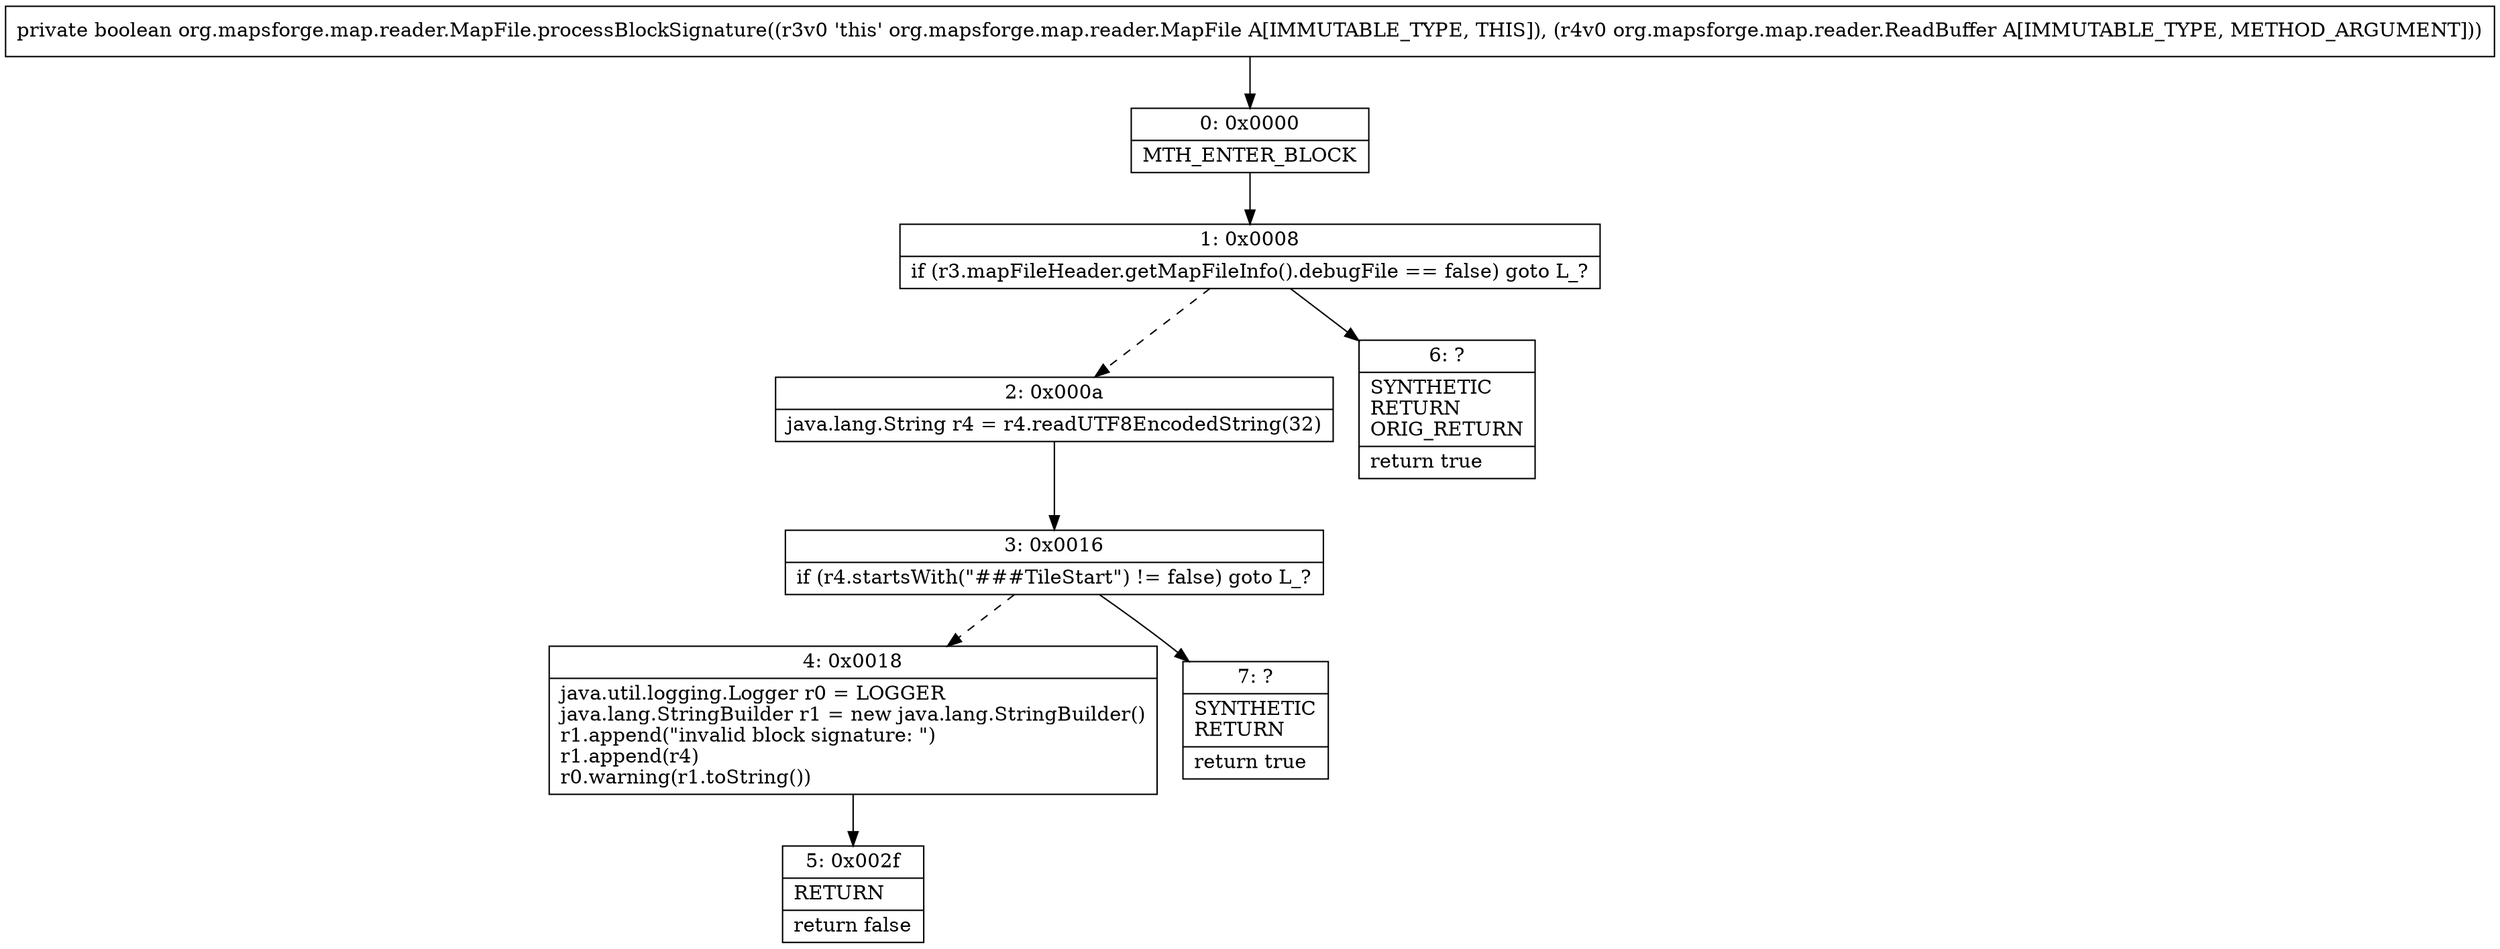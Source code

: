 digraph "CFG fororg.mapsforge.map.reader.MapFile.processBlockSignature(Lorg\/mapsforge\/map\/reader\/ReadBuffer;)Z" {
Node_0 [shape=record,label="{0\:\ 0x0000|MTH_ENTER_BLOCK\l}"];
Node_1 [shape=record,label="{1\:\ 0x0008|if (r3.mapFileHeader.getMapFileInfo().debugFile == false) goto L_?\l}"];
Node_2 [shape=record,label="{2\:\ 0x000a|java.lang.String r4 = r4.readUTF8EncodedString(32)\l}"];
Node_3 [shape=record,label="{3\:\ 0x0016|if (r4.startsWith(\"###TileStart\") != false) goto L_?\l}"];
Node_4 [shape=record,label="{4\:\ 0x0018|java.util.logging.Logger r0 = LOGGER\ljava.lang.StringBuilder r1 = new java.lang.StringBuilder()\lr1.append(\"invalid block signature: \")\lr1.append(r4)\lr0.warning(r1.toString())\l}"];
Node_5 [shape=record,label="{5\:\ 0x002f|RETURN\l|return false\l}"];
Node_6 [shape=record,label="{6\:\ ?|SYNTHETIC\lRETURN\lORIG_RETURN\l|return true\l}"];
Node_7 [shape=record,label="{7\:\ ?|SYNTHETIC\lRETURN\l|return true\l}"];
MethodNode[shape=record,label="{private boolean org.mapsforge.map.reader.MapFile.processBlockSignature((r3v0 'this' org.mapsforge.map.reader.MapFile A[IMMUTABLE_TYPE, THIS]), (r4v0 org.mapsforge.map.reader.ReadBuffer A[IMMUTABLE_TYPE, METHOD_ARGUMENT])) }"];
MethodNode -> Node_0;
Node_0 -> Node_1;
Node_1 -> Node_2[style=dashed];
Node_1 -> Node_6;
Node_2 -> Node_3;
Node_3 -> Node_4[style=dashed];
Node_3 -> Node_7;
Node_4 -> Node_5;
}

